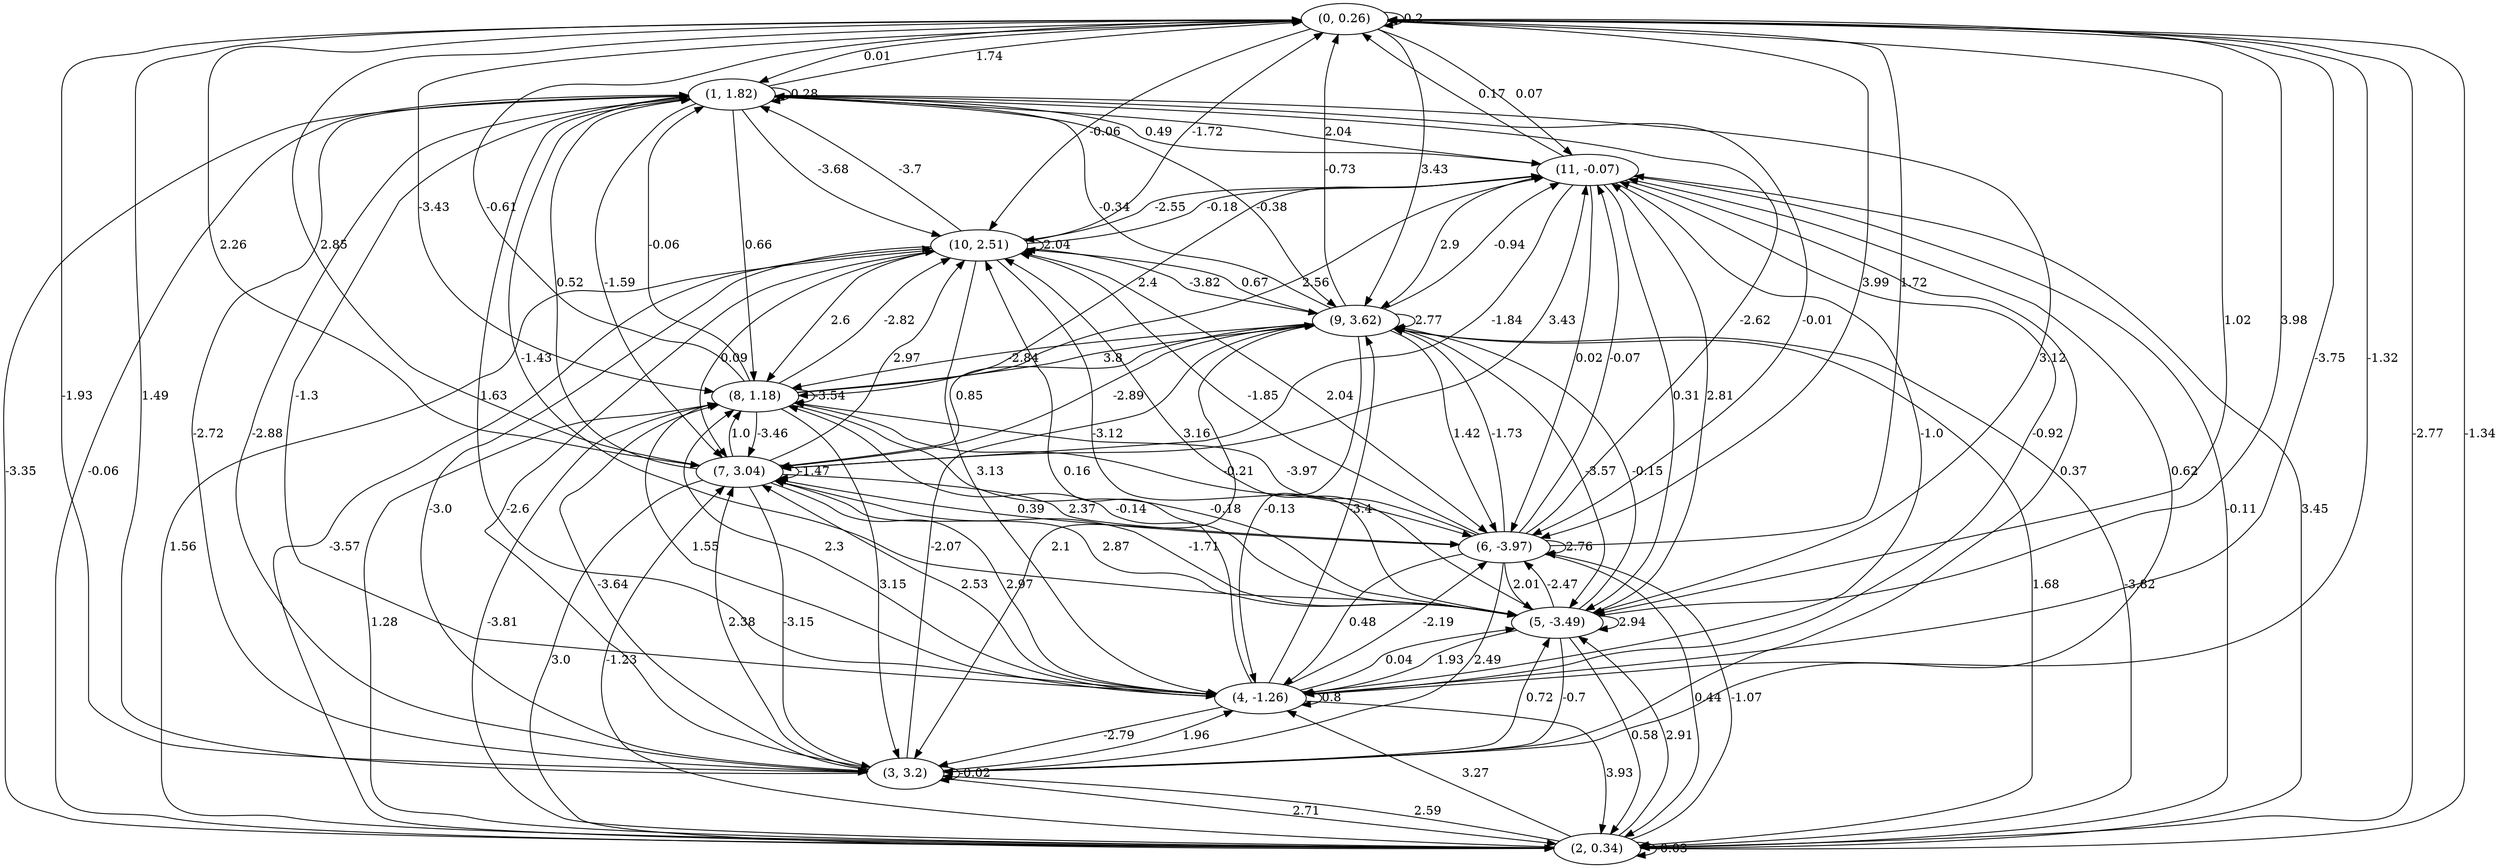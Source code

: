 digraph {
    0 [ label = "(0, 0.26)" ]
    1 [ label = "(1, 1.82)" ]
    2 [ label = "(2, 0.34)" ]
    3 [ label = "(3, 3.2)" ]
    4 [ label = "(4, -1.26)" ]
    5 [ label = "(5, -3.49)" ]
    6 [ label = "(6, -3.97)" ]
    7 [ label = "(7, 3.04)" ]
    8 [ label = "(8, 1.18)" ]
    9 [ label = "(9, 3.62)" ]
    10 [ label = "(10, 2.51)" ]
    11 [ label = "(11, -0.07)" ]
    0 -> 0 [ label = "0.2" ]
    1 -> 1 [ label = "0.28" ]
    2 -> 2 [ label = "-0.03" ]
    3 -> 3 [ label = "-0.02" ]
    4 -> 4 [ label = "0.8" ]
    5 -> 5 [ label = "2.94" ]
    6 -> 6 [ label = "2.76" ]
    7 -> 7 [ label = "-1.47" ]
    8 -> 8 [ label = "-3.54" ]
    9 -> 9 [ label = "2.77" ]
    10 -> 10 [ label = "2.04" ]
    1 -> 0 [ label = "1.74" ]
    2 -> 0 [ label = "-1.34" ]
    3 -> 0 [ label = "1.49" ]
    4 -> 0 [ label = "-3.75" ]
    5 -> 0 [ label = "3.98" ]
    6 -> 0 [ label = "1.72" ]
    7 -> 0 [ label = "2.85" ]
    8 -> 0 [ label = "-0.61" ]
    9 -> 0 [ label = "-0.73" ]
    10 -> 0 [ label = "-1.72" ]
    11 -> 0 [ label = "0.17" ]
    0 -> 1 [ label = "0.01" ]
    2 -> 1 [ label = "-0.06" ]
    3 -> 1 [ label = "-2.72" ]
    4 -> 1 [ label = "1.63" ]
    5 -> 1 [ label = "-1.43" ]
    6 -> 1 [ label = "-2.62" ]
    7 -> 1 [ label = "0.52" ]
    8 -> 1 [ label = "-0.06" ]
    9 -> 1 [ label = "-0.34" ]
    10 -> 1 [ label = "-3.7" ]
    11 -> 1 [ label = "0.49" ]
    0 -> 2 [ label = "-2.77" ]
    1 -> 2 [ label = "-3.35" ]
    3 -> 2 [ label = "2.71" ]
    4 -> 2 [ label = "3.93" ]
    5 -> 2 [ label = "0.58" ]
    6 -> 2 [ label = "0.44" ]
    7 -> 2 [ label = "3.0" ]
    8 -> 2 [ label = "1.28" ]
    9 -> 2 [ label = "1.68" ]
    10 -> 2 [ label = "1.56" ]
    11 -> 2 [ label = "-0.11" ]
    0 -> 3 [ label = "-1.93" ]
    1 -> 3 [ label = "-2.88" ]
    2 -> 3 [ label = "2.59" ]
    4 -> 3 [ label = "-2.79" ]
    5 -> 3 [ label = "-0.7" ]
    6 -> 3 [ label = "2.49" ]
    7 -> 3 [ label = "-3.15" ]
    8 -> 3 [ label = "3.15" ]
    9 -> 3 [ label = "2.1" ]
    10 -> 3 [ label = "-3.0" ]
    11 -> 3 [ label = "0.37" ]
    0 -> 4 [ label = "-1.32" ]
    1 -> 4 [ label = "-1.3" ]
    2 -> 4 [ label = "3.27" ]
    3 -> 4 [ label = "1.96" ]
    5 -> 4 [ label = "1.93" ]
    6 -> 4 [ label = "0.48" ]
    7 -> 4 [ label = "2.97" ]
    8 -> 4 [ label = "1.55" ]
    9 -> 4 [ label = "-0.13" ]
    10 -> 4 [ label = "3.13" ]
    11 -> 4 [ label = "-1.0" ]
    0 -> 5 [ label = "1.02" ]
    1 -> 5 [ label = "3.12" ]
    2 -> 5 [ label = "2.91" ]
    3 -> 5 [ label = "0.72" ]
    4 -> 5 [ label = "0.04" ]
    6 -> 5 [ label = "2.01" ]
    7 -> 5 [ label = "-1.71" ]
    8 -> 5 [ label = "-0.18" ]
    9 -> 5 [ label = "-3.57" ]
    10 -> 5 [ label = "-3.12" ]
    11 -> 5 [ label = "0.31" ]
    0 -> 6 [ label = "3.99" ]
    1 -> 6 [ label = "-0.01" ]
    2 -> 6 [ label = "-1.07" ]
    4 -> 6 [ label = "-2.19" ]
    5 -> 6 [ label = "-2.47" ]
    7 -> 6 [ label = "2.37" ]
    8 -> 6 [ label = "-0.21" ]
    9 -> 6 [ label = "1.42" ]
    10 -> 6 [ label = "2.04" ]
    11 -> 6 [ label = "0.02" ]
    0 -> 7 [ label = "2.26" ]
    1 -> 7 [ label = "-1.59" ]
    2 -> 7 [ label = "-1.23" ]
    3 -> 7 [ label = "2.38" ]
    4 -> 7 [ label = "2.53" ]
    5 -> 7 [ label = "2.87" ]
    6 -> 7 [ label = "0.39" ]
    8 -> 7 [ label = "-3.46" ]
    9 -> 7 [ label = "0.85" ]
    10 -> 7 [ label = "0.09" ]
    11 -> 7 [ label = "-1.84" ]
    0 -> 8 [ label = "-3.43" ]
    1 -> 8 [ label = "0.66" ]
    2 -> 8 [ label = "-3.81" ]
    3 -> 8 [ label = "-3.64" ]
    4 -> 8 [ label = "2.3" ]
    5 -> 8 [ label = "-0.14" ]
    6 -> 8 [ label = "-3.97" ]
    7 -> 8 [ label = "1.0" ]
    9 -> 8 [ label = "-2.84" ]
    10 -> 8 [ label = "2.6" ]
    11 -> 8 [ label = "2.4" ]
    0 -> 9 [ label = "3.43" ]
    1 -> 9 [ label = "-0.38" ]
    2 -> 9 [ label = "-3.82" ]
    3 -> 9 [ label = "-2.07" ]
    4 -> 9 [ label = "-3.4" ]
    5 -> 9 [ label = "-0.15" ]
    6 -> 9 [ label = "-1.73" ]
    7 -> 9 [ label = "-2.89" ]
    8 -> 9 [ label = "3.8" ]
    10 -> 9 [ label = "-3.82" ]
    11 -> 9 [ label = "2.9" ]
    0 -> 10 [ label = "-0.06" ]
    1 -> 10 [ label = "-3.68" ]
    2 -> 10 [ label = "-3.57" ]
    3 -> 10 [ label = "-2.6" ]
    4 -> 10 [ label = "0.16" ]
    5 -> 10 [ label = "3.16" ]
    6 -> 10 [ label = "-1.85" ]
    7 -> 10 [ label = "2.97" ]
    8 -> 10 [ label = "-2.82" ]
    9 -> 10 [ label = "0.67" ]
    11 -> 10 [ label = "-2.55" ]
    0 -> 11 [ label = "0.07" ]
    1 -> 11 [ label = "2.04" ]
    2 -> 11 [ label = "3.45" ]
    3 -> 11 [ label = "0.62" ]
    4 -> 11 [ label = "-0.92" ]
    5 -> 11 [ label = "2.81" ]
    6 -> 11 [ label = "-0.07" ]
    7 -> 11 [ label = "3.43" ]
    8 -> 11 [ label = "2.56" ]
    9 -> 11 [ label = "-0.94" ]
    10 -> 11 [ label = "-0.18" ]
}

